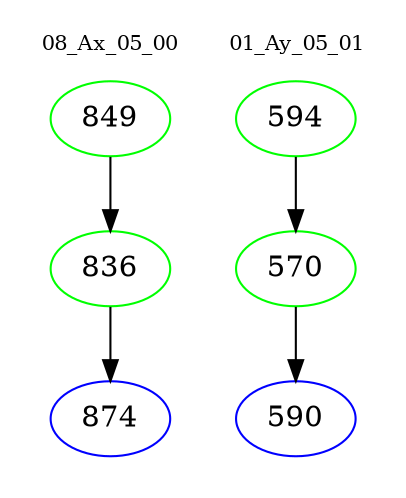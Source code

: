 digraph{
subgraph cluster_0 {
color = white
label = "08_Ax_05_00";
fontsize=10;
T0_849 [label="849", color="green"]
T0_849 -> T0_836 [color="black"]
T0_836 [label="836", color="green"]
T0_836 -> T0_874 [color="black"]
T0_874 [label="874", color="blue"]
}
subgraph cluster_1 {
color = white
label = "01_Ay_05_01";
fontsize=10;
T1_594 [label="594", color="green"]
T1_594 -> T1_570 [color="black"]
T1_570 [label="570", color="green"]
T1_570 -> T1_590 [color="black"]
T1_590 [label="590", color="blue"]
}
}
